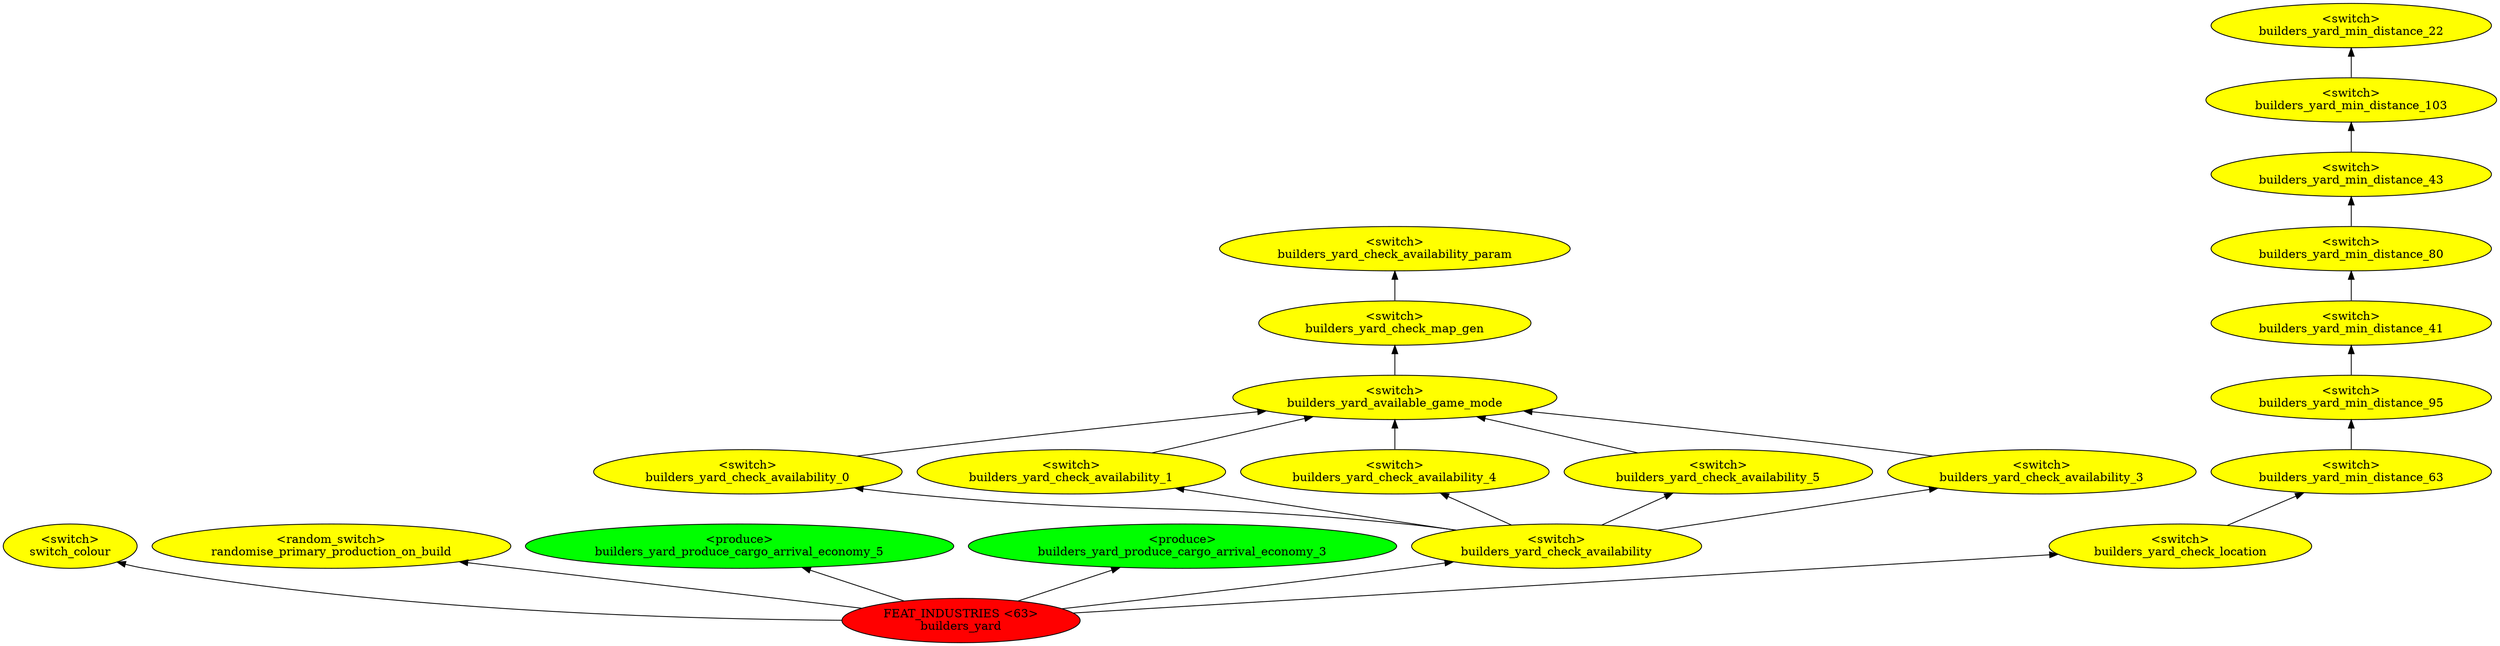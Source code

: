 digraph {
rankdir="BT"
switch_colour [fillcolor=yellow style="filled" label="<switch>\nswitch_colour"]
randomise_primary_production_on_build [fillcolor=yellow style="filled" label="<random_switch>\nrandomise_primary_production_on_build"]
builders_yard_produce_cargo_arrival_economy_5 [fillcolor=green style="filled" label="<produce>\nbuilders_yard_produce_cargo_arrival_economy_5"]
builders_yard_produce_cargo_arrival_economy_3 [fillcolor=green style="filled" label="<produce>\nbuilders_yard_produce_cargo_arrival_economy_3"]
builders_yard_check_availability_param [fillcolor=yellow style="filled" label="<switch>\nbuilders_yard_check_availability_param"]
builders_yard_check_map_gen [fillcolor=yellow style="filled" label="<switch>\nbuilders_yard_check_map_gen"]
builders_yard_available_game_mode [fillcolor=yellow style="filled" label="<switch>\nbuilders_yard_available_game_mode"]
builders_yard_check_availability_0 [fillcolor=yellow style="filled" label="<switch>\nbuilders_yard_check_availability_0"]
builders_yard_check_availability_1 [fillcolor=yellow style="filled" label="<switch>\nbuilders_yard_check_availability_1"]
builders_yard_check_availability_4 [fillcolor=yellow style="filled" label="<switch>\nbuilders_yard_check_availability_4"]
builders_yard_check_availability_5 [fillcolor=yellow style="filled" label="<switch>\nbuilders_yard_check_availability_5"]
builders_yard_check_availability_3 [fillcolor=yellow style="filled" label="<switch>\nbuilders_yard_check_availability_3"]
builders_yard_check_availability [fillcolor=yellow style="filled" label="<switch>\nbuilders_yard_check_availability"]
builders_yard_min_distance_22 [fillcolor=yellow style="filled" label="<switch>\nbuilders_yard_min_distance_22"]
builders_yard_min_distance_103 [fillcolor=yellow style="filled" label="<switch>\nbuilders_yard_min_distance_103"]
builders_yard_min_distance_43 [fillcolor=yellow style="filled" label="<switch>\nbuilders_yard_min_distance_43"]
builders_yard_min_distance_80 [fillcolor=yellow style="filled" label="<switch>\nbuilders_yard_min_distance_80"]
builders_yard_min_distance_41 [fillcolor=yellow style="filled" label="<switch>\nbuilders_yard_min_distance_41"]
builders_yard_min_distance_95 [fillcolor=yellow style="filled" label="<switch>\nbuilders_yard_min_distance_95"]
builders_yard_min_distance_63 [fillcolor=yellow style="filled" label="<switch>\nbuilders_yard_min_distance_63"]
builders_yard_check_location [fillcolor=yellow style="filled" label="<switch>\nbuilders_yard_check_location"]
builders_yard [fillcolor=red style="filled" label="FEAT_INDUSTRIES <63>\nbuilders_yard"]
builders_yard_check_availability->builders_yard_check_availability_0
builders_yard->builders_yard_produce_cargo_arrival_economy_5
builders_yard_check_location->builders_yard_min_distance_63
builders_yard_check_map_gen->builders_yard_check_availability_param
builders_yard_check_availability_4->builders_yard_available_game_mode
builders_yard->builders_yard_produce_cargo_arrival_economy_3
builders_yard->builders_yard_check_location
builders_yard_check_availability_0->builders_yard_available_game_mode
builders_yard_min_distance_41->builders_yard_min_distance_80
builders_yard_check_availability->builders_yard_check_availability_3
builders_yard_check_availability_3->builders_yard_available_game_mode
builders_yard->switch_colour
builders_yard_check_availability->builders_yard_check_availability_1
builders_yard_min_distance_63->builders_yard_min_distance_95
builders_yard_min_distance_103->builders_yard_min_distance_22
builders_yard_check_availability->builders_yard_check_availability_4
builders_yard_check_availability->builders_yard_check_availability_5
builders_yard_min_distance_80->builders_yard_min_distance_43
builders_yard->randomise_primary_production_on_build
builders_yard_min_distance_95->builders_yard_min_distance_41
builders_yard_check_availability_1->builders_yard_available_game_mode
builders_yard->builders_yard_check_availability
builders_yard_available_game_mode->builders_yard_check_map_gen
builders_yard_check_availability_5->builders_yard_available_game_mode
builders_yard_min_distance_43->builders_yard_min_distance_103
}
